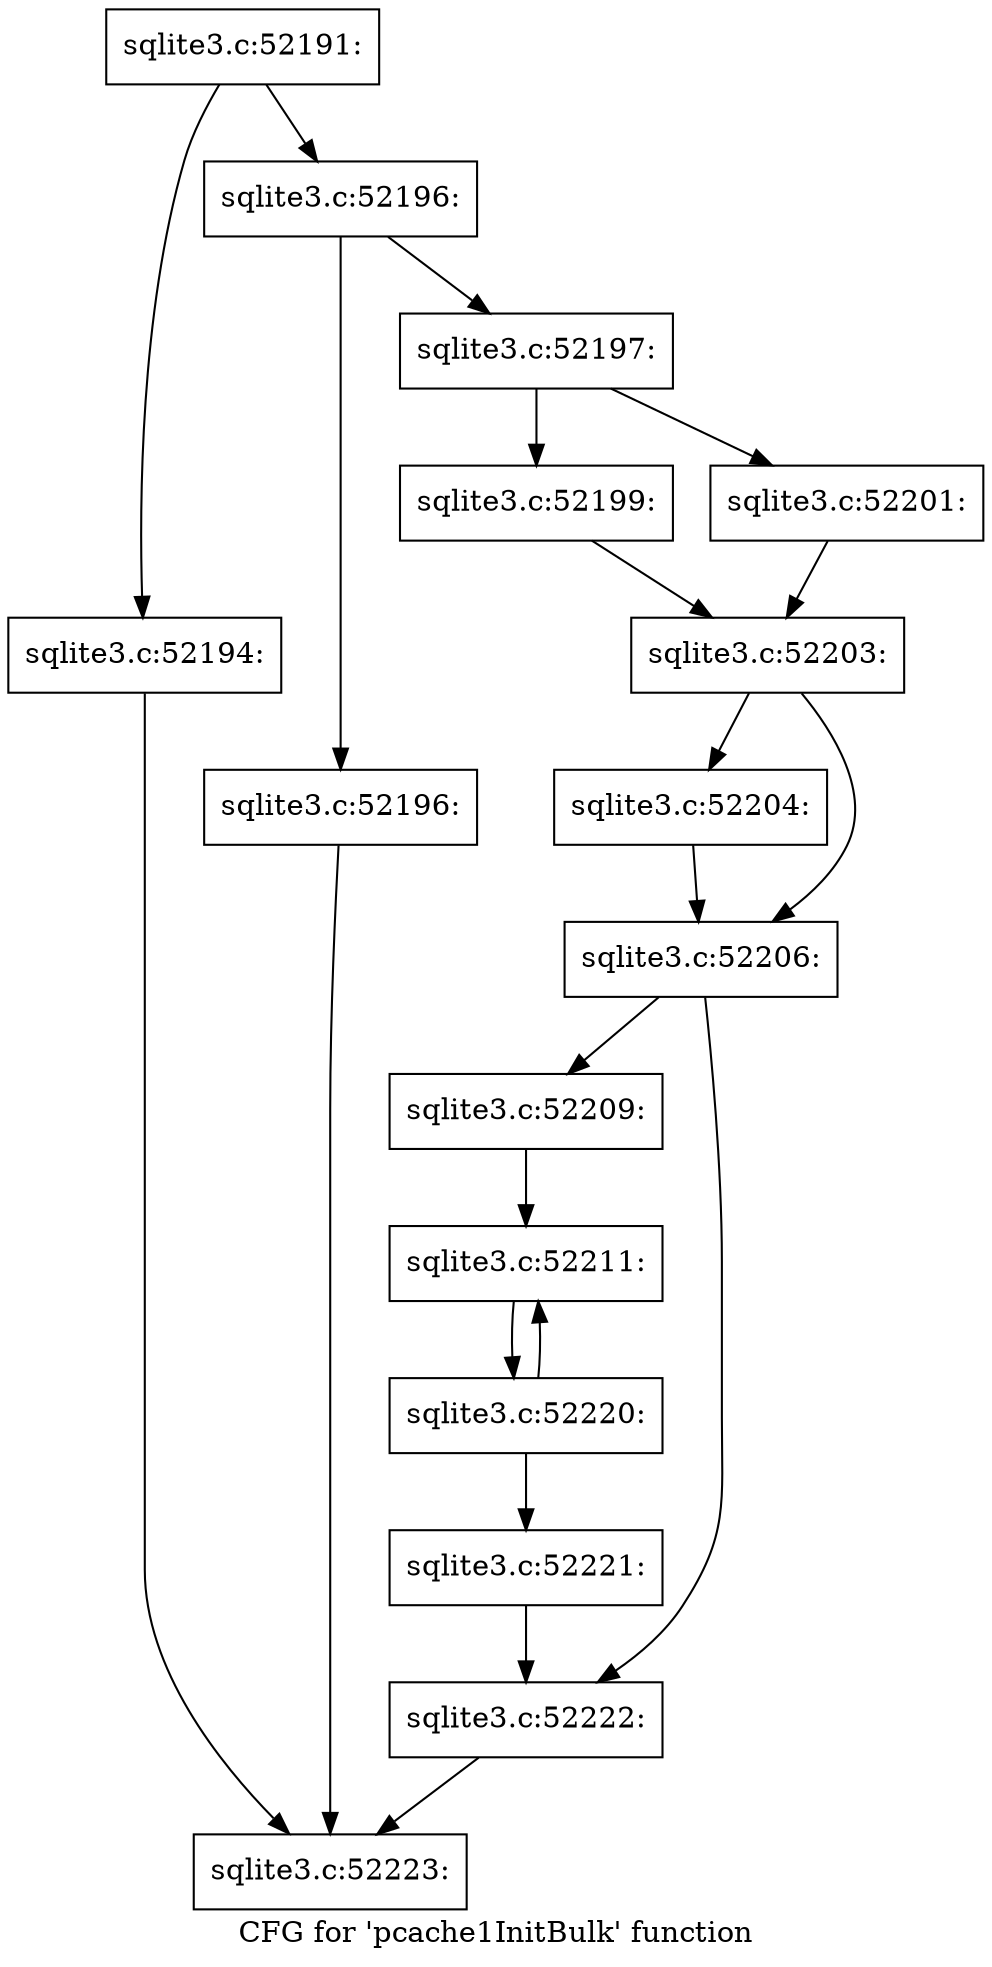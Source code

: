 digraph "CFG for 'pcache1InitBulk' function" {
	label="CFG for 'pcache1InitBulk' function";

	Node0x55c0fa96ce80 [shape=record,label="{sqlite3.c:52191:}"];
	Node0x55c0fa96ce80 -> Node0x55c0fa972e40;
	Node0x55c0fa96ce80 -> Node0x55c0fa972e90;
	Node0x55c0fa972e40 [shape=record,label="{sqlite3.c:52194:}"];
	Node0x55c0fa972e40 -> Node0x55c0fa96d000;
	Node0x55c0fa972e90 [shape=record,label="{sqlite3.c:52196:}"];
	Node0x55c0fa972e90 -> Node0x55c0fa9732a0;
	Node0x55c0fa972e90 -> Node0x55c0fa9732f0;
	Node0x55c0fa9732a0 [shape=record,label="{sqlite3.c:52196:}"];
	Node0x55c0fa9732a0 -> Node0x55c0fa96d000;
	Node0x55c0fa9732f0 [shape=record,label="{sqlite3.c:52197:}"];
	Node0x55c0fa9732f0 -> Node0x55c0fa9739c0;
	Node0x55c0fa9732f0 -> Node0x55c0fa973a60;
	Node0x55c0fa9739c0 [shape=record,label="{sqlite3.c:52199:}"];
	Node0x55c0fa9739c0 -> Node0x55c0fa973a10;
	Node0x55c0fa973a60 [shape=record,label="{sqlite3.c:52201:}"];
	Node0x55c0fa973a60 -> Node0x55c0fa973a10;
	Node0x55c0fa973a10 [shape=record,label="{sqlite3.c:52203:}"];
	Node0x55c0fa973a10 -> Node0x55c0fa974980;
	Node0x55c0fa973a10 -> Node0x55c0fa9749d0;
	Node0x55c0fa974980 [shape=record,label="{sqlite3.c:52204:}"];
	Node0x55c0fa974980 -> Node0x55c0fa9749d0;
	Node0x55c0fa9749d0 [shape=record,label="{sqlite3.c:52206:}"];
	Node0x55c0fa9749d0 -> Node0x55c0fa976030;
	Node0x55c0fa9749d0 -> Node0x55c0fa976080;
	Node0x55c0fa976030 [shape=record,label="{sqlite3.c:52209:}"];
	Node0x55c0fa976030 -> Node0x55c0fa976ba0;
	Node0x55c0fa976ba0 [shape=record,label="{sqlite3.c:52211:}"];
	Node0x55c0fa976ba0 -> Node0x55c0fa976b50;
	Node0x55c0fa976b50 [shape=record,label="{sqlite3.c:52220:}"];
	Node0x55c0fa976b50 -> Node0x55c0fa976ba0;
	Node0x55c0fa976b50 -> Node0x55c0fa976b00;
	Node0x55c0fa976b00 [shape=record,label="{sqlite3.c:52221:}"];
	Node0x55c0fa976b00 -> Node0x55c0fa976080;
	Node0x55c0fa976080 [shape=record,label="{sqlite3.c:52222:}"];
	Node0x55c0fa976080 -> Node0x55c0fa96d000;
	Node0x55c0fa96d000 [shape=record,label="{sqlite3.c:52223:}"];
}
